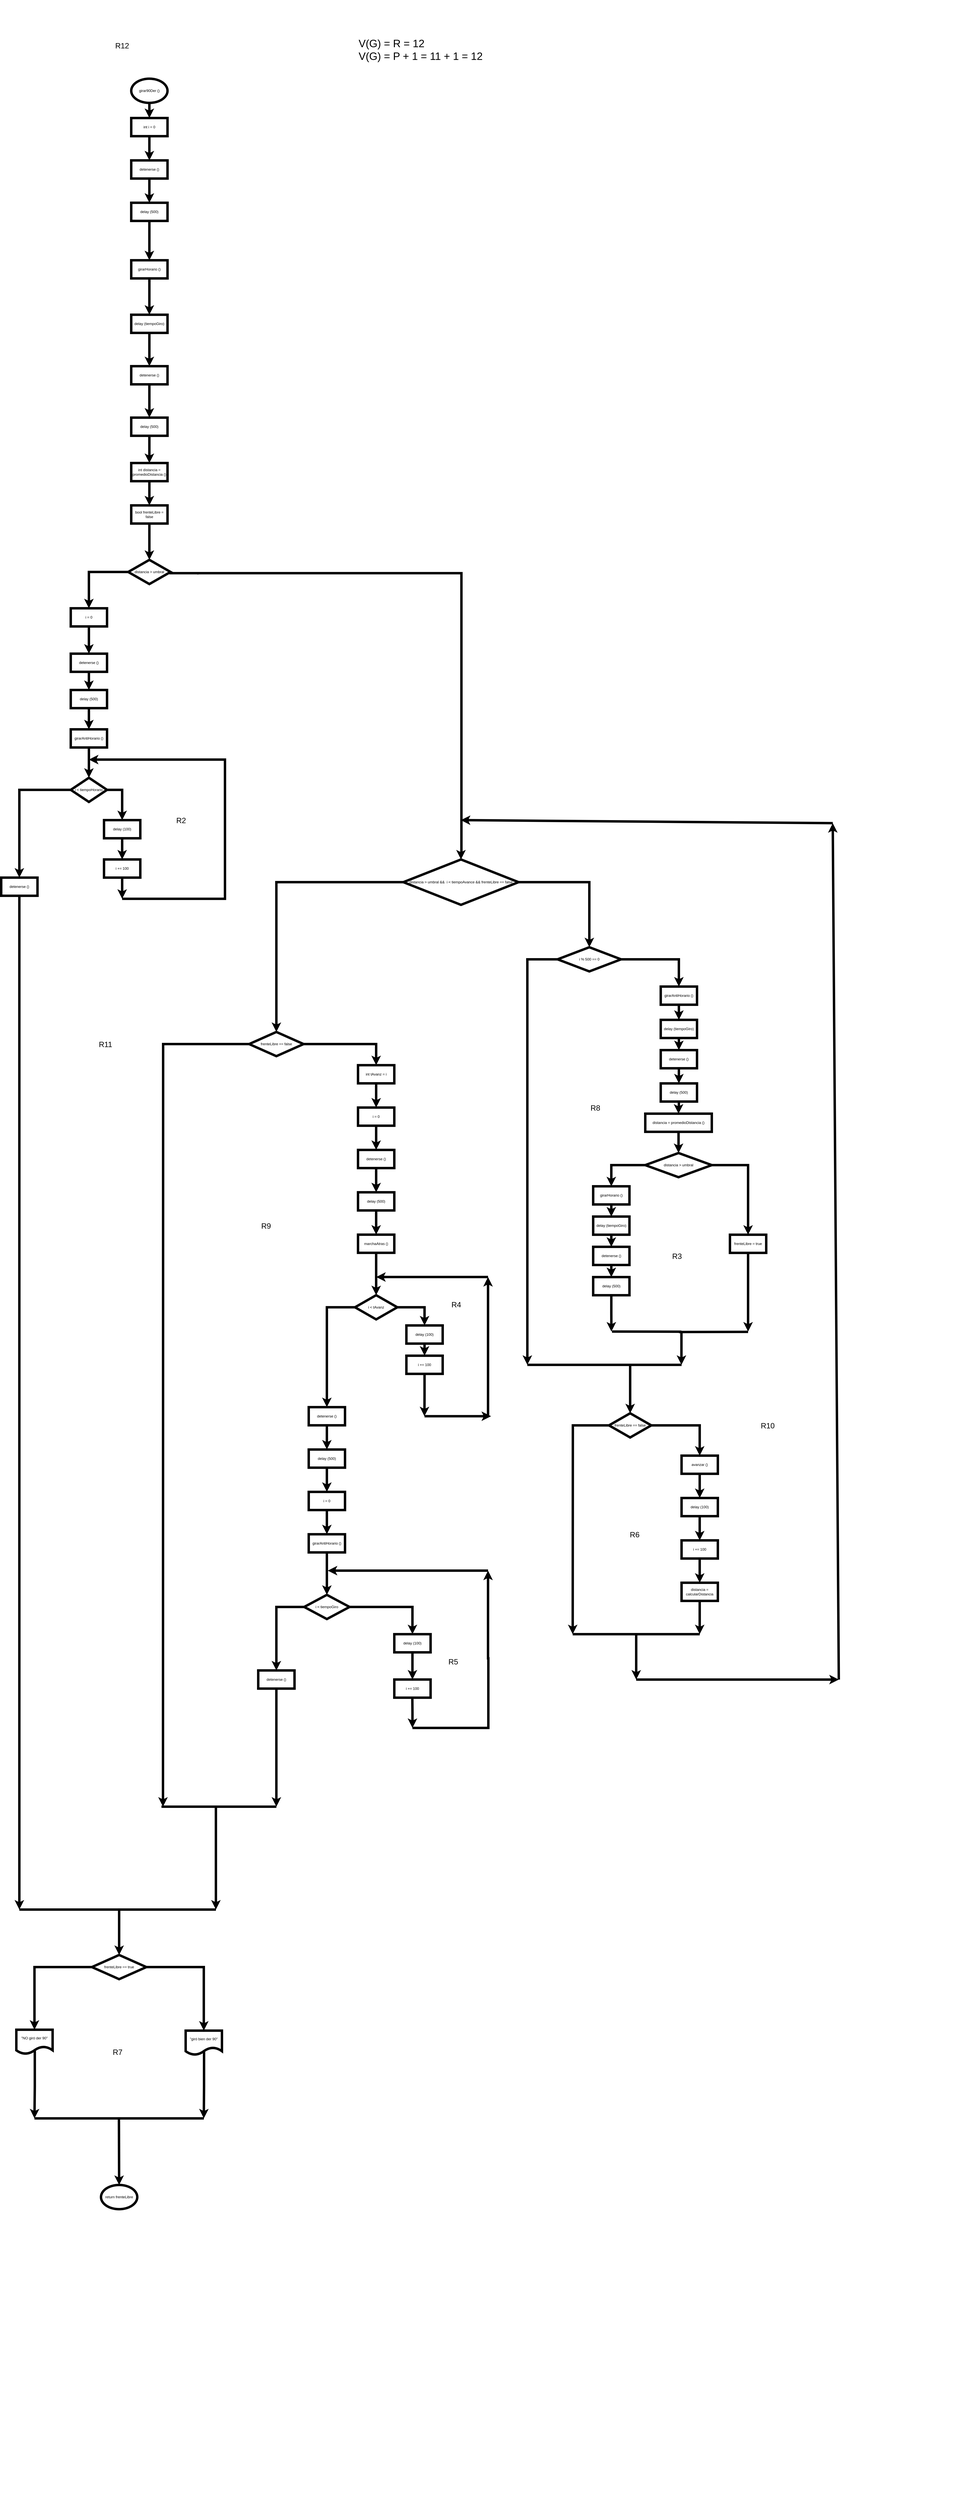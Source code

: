<mxfile version="27.0.9">
  <diagram name="Página-1" id="L0E1y77-stcyG_fq9cxy">
    <mxGraphModel dx="11589" dy="8047" grid="1" gridSize="10" guides="1" tooltips="1" connect="1" arrows="1" fold="1" page="1" pageScale="1" pageWidth="1169" pageHeight="827" background="#ffffff" math="0" shadow="0">
      <root>
        <mxCell id="0" />
        <mxCell id="1" parent="0" />
        <mxCell id="2" value="" style="group;labelBackgroundColor=none;" parent="1" vertex="1" connectable="0">
          <mxGeometry x="-20" y="-280" width="3090" height="8260" as="geometry" />
        </mxCell>
        <mxCell id="J1yrnmlt2RQlu4_YC6_g-11" value="" style="group;labelBackgroundColor=none;" parent="2" vertex="1" connectable="0">
          <mxGeometry x="10" y="5170" width="3080" height="3090" as="geometry" />
        </mxCell>
        <mxCell id="3" value="" style="group;labelBackgroundColor=none;" parent="J1yrnmlt2RQlu4_YC6_g-11" vertex="1" connectable="0">
          <mxGeometry x="-70" y="-4920" width="3060" height="7370" as="geometry" />
        </mxCell>
        <mxCell id="h1uzO0OKijAGNgiwqxmP-1" value="" style="group;rotation=0;labelBackgroundColor=none;" parent="3" vertex="1" connectable="0">
          <mxGeometry width="3060" height="7370" relative="1" as="geometry">
            <mxPoint as="offset" />
          </mxGeometry>
        </mxCell>
        <mxCell id="fje8dVc7yWhlqRFxfH8n-3" value="" style="edgeStyle=orthogonalEdgeStyle;rounded=0;orthogonalLoop=1;jettySize=auto;html=1;labelBackgroundColor=none;fontColor=default;strokeWidth=8;" parent="h1uzO0OKijAGNgiwqxmP-1" source="fje8dVc7yWhlqRFxfH8n-1" target="fje8dVc7yWhlqRFxfH8n-2" edge="1">
          <mxGeometry relative="1" as="geometry" />
        </mxCell>
        <mxCell id="fje8dVc7yWhlqRFxfH8n-1" value="girar90Der ()" style="ellipse;whiteSpace=wrap;html=1;labelBackgroundColor=none;strokeWidth=8;" parent="h1uzO0OKijAGNgiwqxmP-1" vertex="1">
          <mxGeometry x="430" y="10" width="120" height="80" as="geometry" />
        </mxCell>
        <mxCell id="fje8dVc7yWhlqRFxfH8n-5" value="" style="edgeStyle=orthogonalEdgeStyle;rounded=0;orthogonalLoop=1;jettySize=auto;html=1;labelBackgroundColor=none;fontColor=default;strokeWidth=8;" parent="h1uzO0OKijAGNgiwqxmP-1" source="fje8dVc7yWhlqRFxfH8n-2" target="fje8dVc7yWhlqRFxfH8n-4" edge="1">
          <mxGeometry relative="1" as="geometry" />
        </mxCell>
        <mxCell id="fje8dVc7yWhlqRFxfH8n-2" value="int i = 0" style="whiteSpace=wrap;html=1;labelBackgroundColor=none;strokeWidth=8;" parent="h1uzO0OKijAGNgiwqxmP-1" vertex="1">
          <mxGeometry x="430" y="140" width="120" height="60" as="geometry" />
        </mxCell>
        <mxCell id="fje8dVc7yWhlqRFxfH8n-7" value="" style="edgeStyle=orthogonalEdgeStyle;rounded=0;orthogonalLoop=1;jettySize=auto;html=1;labelBackgroundColor=none;fontColor=default;strokeWidth=8;" parent="h1uzO0OKijAGNgiwqxmP-1" source="fje8dVc7yWhlqRFxfH8n-4" target="fje8dVc7yWhlqRFxfH8n-6" edge="1">
          <mxGeometry relative="1" as="geometry" />
        </mxCell>
        <mxCell id="fje8dVc7yWhlqRFxfH8n-4" value="detenerse ()" style="whiteSpace=wrap;html=1;labelBackgroundColor=none;strokeWidth=8;" parent="h1uzO0OKijAGNgiwqxmP-1" vertex="1">
          <mxGeometry x="430" y="280" width="120" height="60" as="geometry" />
        </mxCell>
        <mxCell id="fje8dVc7yWhlqRFxfH8n-9" value="" style="edgeStyle=orthogonalEdgeStyle;rounded=0;orthogonalLoop=1;jettySize=auto;html=1;labelBackgroundColor=none;fontColor=default;strokeWidth=8;" parent="h1uzO0OKijAGNgiwqxmP-1" source="fje8dVc7yWhlqRFxfH8n-6" target="fje8dVc7yWhlqRFxfH8n-8" edge="1">
          <mxGeometry relative="1" as="geometry" />
        </mxCell>
        <mxCell id="fje8dVc7yWhlqRFxfH8n-6" value="delay (500)" style="whiteSpace=wrap;html=1;labelBackgroundColor=none;strokeWidth=8;" parent="h1uzO0OKijAGNgiwqxmP-1" vertex="1">
          <mxGeometry x="430" y="420" width="120" height="60" as="geometry" />
        </mxCell>
        <mxCell id="fje8dVc7yWhlqRFxfH8n-8" value="girarHorario ()" style="whiteSpace=wrap;html=1;labelBackgroundColor=none;strokeWidth=8;" parent="h1uzO0OKijAGNgiwqxmP-1" vertex="1">
          <mxGeometry x="430" y="610" width="120" height="60" as="geometry" />
        </mxCell>
        <mxCell id="fje8dVc7yWhlqRFxfH8n-17" value="F" style="edgeStyle=orthogonalEdgeStyle;rounded=0;orthogonalLoop=1;jettySize=auto;html=1;exitX=0.5;exitY=1;exitDx=0;exitDy=0;labelBackgroundColor=none;fontColor=default;strokeWidth=8;entryX=0.5;entryY=0;entryDx=0;entryDy=0;" parent="h1uzO0OKijAGNgiwqxmP-1" source="fje8dVc7yWhlqRFxfH8n-8" target="VEBqRq_WEpOM7uZb7xyB-27" edge="1">
          <mxGeometry relative="1" as="geometry">
            <mxPoint x="490" y="710" as="targetPoint" />
            <mxPoint x="635" y="780" as="sourcePoint" />
          </mxGeometry>
        </mxCell>
        <mxCell id="fje8dVc7yWhlqRFxfH8n-20" value="" style="edgeStyle=orthogonalEdgeStyle;rounded=0;orthogonalLoop=1;jettySize=auto;html=1;labelBackgroundColor=none;fontColor=default;strokeWidth=8;exitX=0.5;exitY=1;exitDx=0;exitDy=0;" parent="h1uzO0OKijAGNgiwqxmP-1" source="VEBqRq_WEpOM7uZb7xyB-27" target="fje8dVc7yWhlqRFxfH8n-19" edge="1">
          <mxGeometry relative="1" as="geometry">
            <mxPoint x="490" y="887" as="sourcePoint" />
          </mxGeometry>
        </mxCell>
        <mxCell id="fje8dVc7yWhlqRFxfH8n-22" value="" style="edgeStyle=orthogonalEdgeStyle;rounded=0;orthogonalLoop=1;jettySize=auto;html=1;labelBackgroundColor=none;fontColor=default;strokeWidth=8;" parent="h1uzO0OKijAGNgiwqxmP-1" source="fje8dVc7yWhlqRFxfH8n-19" target="fje8dVc7yWhlqRFxfH8n-21" edge="1">
          <mxGeometry relative="1" as="geometry" />
        </mxCell>
        <mxCell id="fje8dVc7yWhlqRFxfH8n-19" value="detenerse ()" style="whiteSpace=wrap;html=1;rounded=0;labelBackgroundColor=none;strokeWidth=8;" parent="h1uzO0OKijAGNgiwqxmP-1" vertex="1">
          <mxGeometry x="430" y="960" width="120" height="60" as="geometry" />
        </mxCell>
        <mxCell id="fje8dVc7yWhlqRFxfH8n-24" value="" style="edgeStyle=orthogonalEdgeStyle;rounded=0;orthogonalLoop=1;jettySize=auto;html=1;labelBackgroundColor=none;fontColor=default;strokeWidth=8;" parent="h1uzO0OKijAGNgiwqxmP-1" source="fje8dVc7yWhlqRFxfH8n-21" target="fje8dVc7yWhlqRFxfH8n-23" edge="1">
          <mxGeometry relative="1" as="geometry" />
        </mxCell>
        <mxCell id="fje8dVc7yWhlqRFxfH8n-21" value="delay (500)" style="whiteSpace=wrap;html=1;rounded=0;labelBackgroundColor=none;strokeWidth=8;" parent="h1uzO0OKijAGNgiwqxmP-1" vertex="1">
          <mxGeometry x="430" y="1130" width="120" height="60" as="geometry" />
        </mxCell>
        <mxCell id="fje8dVc7yWhlqRFxfH8n-26" value="" style="edgeStyle=orthogonalEdgeStyle;rounded=0;orthogonalLoop=1;jettySize=auto;html=1;labelBackgroundColor=none;fontColor=default;strokeWidth=8;" parent="h1uzO0OKijAGNgiwqxmP-1" source="fje8dVc7yWhlqRFxfH8n-23" target="fje8dVc7yWhlqRFxfH8n-25" edge="1">
          <mxGeometry relative="1" as="geometry" />
        </mxCell>
        <mxCell id="fje8dVc7yWhlqRFxfH8n-23" value="int distancia = promedioDistancia ()" style="whiteSpace=wrap;html=1;rounded=0;labelBackgroundColor=none;strokeWidth=8;" parent="h1uzO0OKijAGNgiwqxmP-1" vertex="1">
          <mxGeometry x="430" y="1280" width="120" height="60" as="geometry" />
        </mxCell>
        <mxCell id="fje8dVc7yWhlqRFxfH8n-28" value="" style="edgeStyle=orthogonalEdgeStyle;rounded=0;orthogonalLoop=1;jettySize=auto;html=1;labelBackgroundColor=none;fontColor=default;strokeWidth=8;" parent="h1uzO0OKijAGNgiwqxmP-1" source="fje8dVc7yWhlqRFxfH8n-25" target="fje8dVc7yWhlqRFxfH8n-27" edge="1">
          <mxGeometry relative="1" as="geometry" />
        </mxCell>
        <mxCell id="fje8dVc7yWhlqRFxfH8n-25" value="bool frenteLibre = false" style="whiteSpace=wrap;html=1;rounded=0;labelBackgroundColor=none;strokeWidth=8;" parent="h1uzO0OKijAGNgiwqxmP-1" vertex="1">
          <mxGeometry x="430" y="1420" width="120" height="60" as="geometry" />
        </mxCell>
        <mxCell id="fje8dVc7yWhlqRFxfH8n-29" value="V" style="edgeStyle=orthogonalEdgeStyle;rounded=0;orthogonalLoop=1;jettySize=auto;html=1;exitX=1;exitY=0.5;exitDx=0;exitDy=0;labelBackgroundColor=none;fontColor=default;strokeWidth=8;entryX=0.5;entryY=0;entryDx=0;entryDy=0;" parent="h1uzO0OKijAGNgiwqxmP-1" source="fje8dVc7yWhlqRFxfH8n-27" target="fje8dVc7yWhlqRFxfH8n-47" edge="1">
          <mxGeometry relative="1" as="geometry">
            <mxPoint x="1521" y="2480" as="targetPoint" />
            <Array as="points">
              <mxPoint x="560" y="1644" />
              <mxPoint x="1522" y="1644" />
              <mxPoint x="1522" y="2570" />
              <mxPoint x="1521" y="2570" />
            </Array>
          </mxGeometry>
        </mxCell>
        <mxCell id="J1yrnmlt2RQlu4_YC6_g-10" value="V" style="edgeLabel;html=1;align=center;verticalAlign=middle;resizable=0;points=[];labelBackgroundColor=none;" parent="fje8dVc7yWhlqRFxfH8n-29" vertex="1" connectable="0">
          <mxGeometry x="-0.902" y="-1" relative="1" as="geometry">
            <mxPoint as="offset" />
          </mxGeometry>
        </mxCell>
        <mxCell id="fje8dVc7yWhlqRFxfH8n-30" value="F" style="edgeStyle=orthogonalEdgeStyle;rounded=0;orthogonalLoop=1;jettySize=auto;html=1;exitX=0;exitY=0.5;exitDx=0;exitDy=0;entryX=0.5;entryY=0;entryDx=0;entryDy=0;labelBackgroundColor=none;fontColor=default;strokeWidth=8;" parent="h1uzO0OKijAGNgiwqxmP-1" source="fje8dVc7yWhlqRFxfH8n-27" target="fje8dVc7yWhlqRFxfH8n-31" edge="1">
          <mxGeometry relative="1" as="geometry">
            <mxPoint x="290" y="1900" as="targetPoint" />
          </mxGeometry>
        </mxCell>
        <mxCell id="fje8dVc7yWhlqRFxfH8n-27" value="distancia &amp;gt; umbral" style="rhombus;whiteSpace=wrap;html=1;rounded=0;labelBackgroundColor=none;strokeWidth=8;" parent="h1uzO0OKijAGNgiwqxmP-1" vertex="1">
          <mxGeometry x="420" y="1600" width="140" height="80" as="geometry" />
        </mxCell>
        <mxCell id="fje8dVc7yWhlqRFxfH8n-33" value="" style="edgeStyle=orthogonalEdgeStyle;rounded=0;orthogonalLoop=1;jettySize=auto;html=1;labelBackgroundColor=none;fontColor=default;strokeWidth=8;" parent="h1uzO0OKijAGNgiwqxmP-1" source="fje8dVc7yWhlqRFxfH8n-31" target="fje8dVc7yWhlqRFxfH8n-32" edge="1">
          <mxGeometry relative="1" as="geometry" />
        </mxCell>
        <mxCell id="fje8dVc7yWhlqRFxfH8n-31" value="i = 0" style="rounded=0;whiteSpace=wrap;html=1;labelBackgroundColor=none;strokeWidth=8;" parent="h1uzO0OKijAGNgiwqxmP-1" vertex="1">
          <mxGeometry x="230" y="1760" width="120" height="60" as="geometry" />
        </mxCell>
        <mxCell id="fje8dVc7yWhlqRFxfH8n-35" value="" style="edgeStyle=orthogonalEdgeStyle;rounded=0;orthogonalLoop=1;jettySize=auto;html=1;labelBackgroundColor=none;fontColor=default;strokeWidth=8;" parent="h1uzO0OKijAGNgiwqxmP-1" source="fje8dVc7yWhlqRFxfH8n-32" target="fje8dVc7yWhlqRFxfH8n-34" edge="1">
          <mxGeometry relative="1" as="geometry" />
        </mxCell>
        <mxCell id="fje8dVc7yWhlqRFxfH8n-32" value="detenerse ()" style="whiteSpace=wrap;html=1;rounded=0;labelBackgroundColor=none;strokeWidth=8;" parent="h1uzO0OKijAGNgiwqxmP-1" vertex="1">
          <mxGeometry x="230" y="1910" width="120" height="60" as="geometry" />
        </mxCell>
        <mxCell id="fje8dVc7yWhlqRFxfH8n-37" value="" style="edgeStyle=orthogonalEdgeStyle;rounded=0;orthogonalLoop=1;jettySize=auto;html=1;labelBackgroundColor=none;fontColor=default;strokeWidth=8;" parent="h1uzO0OKijAGNgiwqxmP-1" source="fje8dVc7yWhlqRFxfH8n-34" target="fje8dVc7yWhlqRFxfH8n-36" edge="1">
          <mxGeometry relative="1" as="geometry" />
        </mxCell>
        <mxCell id="fje8dVc7yWhlqRFxfH8n-34" value="delay (500)" style="whiteSpace=wrap;html=1;rounded=0;labelBackgroundColor=none;strokeWidth=8;" parent="h1uzO0OKijAGNgiwqxmP-1" vertex="1">
          <mxGeometry x="230" y="2030" width="120" height="60" as="geometry" />
        </mxCell>
        <mxCell id="fje8dVc7yWhlqRFxfH8n-39" value="" style="edgeStyle=orthogonalEdgeStyle;rounded=0;orthogonalLoop=1;jettySize=auto;html=1;labelBackgroundColor=none;fontColor=default;strokeWidth=8;" parent="h1uzO0OKijAGNgiwqxmP-1" source="fje8dVc7yWhlqRFxfH8n-36" target="fje8dVc7yWhlqRFxfH8n-38" edge="1">
          <mxGeometry relative="1" as="geometry" />
        </mxCell>
        <mxCell id="fje8dVc7yWhlqRFxfH8n-36" value="girarAntiHorario ()" style="whiteSpace=wrap;html=1;rounded=0;labelBackgroundColor=none;strokeWidth=8;" parent="h1uzO0OKijAGNgiwqxmP-1" vertex="1">
          <mxGeometry x="230" y="2160" width="120" height="60" as="geometry" />
        </mxCell>
        <mxCell id="fje8dVc7yWhlqRFxfH8n-40" value="V" style="edgeStyle=orthogonalEdgeStyle;rounded=0;orthogonalLoop=1;jettySize=auto;html=1;exitX=1;exitY=0.5;exitDx=0;exitDy=0;labelBackgroundColor=none;fontColor=default;strokeWidth=8;" parent="h1uzO0OKijAGNgiwqxmP-1" source="fje8dVc7yWhlqRFxfH8n-38" target="fje8dVc7yWhlqRFxfH8n-41" edge="1">
          <mxGeometry relative="1" as="geometry">
            <mxPoint x="400" y="2440" as="targetPoint" />
          </mxGeometry>
        </mxCell>
        <mxCell id="fje8dVc7yWhlqRFxfH8n-45" value="F" style="edgeStyle=orthogonalEdgeStyle;rounded=0;orthogonalLoop=1;jettySize=auto;html=1;exitX=0;exitY=0.5;exitDx=0;exitDy=0;labelBackgroundColor=none;fontColor=default;strokeWidth=8;" parent="h1uzO0OKijAGNgiwqxmP-1" source="fje8dVc7yWhlqRFxfH8n-38" target="fje8dVc7yWhlqRFxfH8n-46" edge="1">
          <mxGeometry relative="1" as="geometry">
            <mxPoint x="60" y="2770" as="targetPoint" />
          </mxGeometry>
        </mxCell>
        <mxCell id="fje8dVc7yWhlqRFxfH8n-38" value="i &amp;lt; tiempoHorario" style="rhombus;whiteSpace=wrap;html=1;rounded=0;labelBackgroundColor=none;strokeWidth=8;" parent="h1uzO0OKijAGNgiwqxmP-1" vertex="1">
          <mxGeometry x="230" y="2320" width="120" height="80" as="geometry" />
        </mxCell>
        <mxCell id="fje8dVc7yWhlqRFxfH8n-43" value="" style="edgeStyle=orthogonalEdgeStyle;rounded=0;orthogonalLoop=1;jettySize=auto;html=1;labelBackgroundColor=none;fontColor=default;strokeWidth=8;" parent="h1uzO0OKijAGNgiwqxmP-1" source="fje8dVc7yWhlqRFxfH8n-41" target="fje8dVc7yWhlqRFxfH8n-42" edge="1">
          <mxGeometry relative="1" as="geometry" />
        </mxCell>
        <mxCell id="fje8dVc7yWhlqRFxfH8n-41" value="delay (100)" style="rounded=0;whiteSpace=wrap;html=1;labelBackgroundColor=none;strokeWidth=8;" parent="h1uzO0OKijAGNgiwqxmP-1" vertex="1">
          <mxGeometry x="340" y="2460" width="120" height="60" as="geometry" />
        </mxCell>
        <mxCell id="fje8dVc7yWhlqRFxfH8n-44" style="edgeStyle=orthogonalEdgeStyle;rounded=0;orthogonalLoop=1;jettySize=auto;html=1;labelBackgroundColor=none;fontColor=default;strokeWidth=8;" parent="h1uzO0OKijAGNgiwqxmP-1" edge="1">
          <mxGeometry relative="1" as="geometry">
            <mxPoint x="290" y="2260" as="targetPoint" />
            <Array as="points">
              <mxPoint x="400" y="2720" />
              <mxPoint x="740" y="2720" />
              <mxPoint x="740" y="2260" />
            </Array>
            <mxPoint x="400" y="2720" as="sourcePoint" />
          </mxGeometry>
        </mxCell>
        <mxCell id="fje8dVc7yWhlqRFxfH8n-42" value="i += 100" style="whiteSpace=wrap;html=1;rounded=0;labelBackgroundColor=none;strokeWidth=8;" parent="h1uzO0OKijAGNgiwqxmP-1" vertex="1">
          <mxGeometry x="340" y="2590" width="120" height="60" as="geometry" />
        </mxCell>
        <mxCell id="fje8dVc7yWhlqRFxfH8n-46" value="detenerse ()" style="rounded=0;whiteSpace=wrap;html=1;labelBackgroundColor=none;strokeWidth=8;" parent="h1uzO0OKijAGNgiwqxmP-1" vertex="1">
          <mxGeometry y="2650" width="120" height="60" as="geometry" />
        </mxCell>
        <mxCell id="fje8dVc7yWhlqRFxfH8n-49" value="V" style="edgeStyle=orthogonalEdgeStyle;rounded=0;orthogonalLoop=1;jettySize=auto;html=1;exitX=1;exitY=0.5;exitDx=0;exitDy=0;labelBackgroundColor=none;fontColor=default;strokeWidth=8;" parent="h1uzO0OKijAGNgiwqxmP-1" source="fje8dVc7yWhlqRFxfH8n-47" target="fje8dVc7yWhlqRFxfH8n-52" edge="1">
          <mxGeometry relative="1" as="geometry">
            <mxPoint x="1951.143" y="2920.0" as="targetPoint" />
          </mxGeometry>
        </mxCell>
        <mxCell id="fje8dVc7yWhlqRFxfH8n-47" value="distancia &amp;gt; umbral &amp;amp;&amp;amp;&amp;nbsp; i &amp;lt; tiempoAvance &amp;amp;&amp;amp; frenteLibre == false" style="rhombus;whiteSpace=wrap;html=1;labelBackgroundColor=none;strokeWidth=8;" parent="h1uzO0OKijAGNgiwqxmP-1" vertex="1">
          <mxGeometry x="1330" y="2590" width="381" height="150" as="geometry" />
        </mxCell>
        <mxCell id="fje8dVc7yWhlqRFxfH8n-53" value="V" style="edgeStyle=orthogonalEdgeStyle;rounded=0;orthogonalLoop=1;jettySize=auto;html=1;exitX=1;exitY=0.5;exitDx=0;exitDy=0;labelBackgroundColor=none;fontColor=default;strokeWidth=8;" parent="h1uzO0OKijAGNgiwqxmP-1" source="fje8dVc7yWhlqRFxfH8n-52" target="fje8dVc7yWhlqRFxfH8n-54" edge="1">
          <mxGeometry relative="1" as="geometry">
            <mxPoint x="2241.143" y="3040" as="targetPoint" />
          </mxGeometry>
        </mxCell>
        <mxCell id="cnnnDvMrag3Y1wmfAH1p-1" value="F" style="edgeStyle=orthogonalEdgeStyle;rounded=0;orthogonalLoop=1;jettySize=auto;html=1;strokeWidth=8;labelBackgroundColor=none;fontColor=default;" parent="h1uzO0OKijAGNgiwqxmP-1" source="fje8dVc7yWhlqRFxfH8n-52" edge="1">
          <mxGeometry relative="1" as="geometry">
            <mxPoint x="1740" y="4260" as="targetPoint" />
            <Array as="points">
              <mxPoint x="1740" y="2920" />
            </Array>
          </mxGeometry>
        </mxCell>
        <mxCell id="fje8dVc7yWhlqRFxfH8n-52" value="i % 500 == 0" style="rhombus;whiteSpace=wrap;html=1;labelBackgroundColor=none;strokeWidth=8;" parent="h1uzO0OKijAGNgiwqxmP-1" vertex="1">
          <mxGeometry x="1840" y="2880" width="210" height="80" as="geometry" />
        </mxCell>
        <mxCell id="fje8dVc7yWhlqRFxfH8n-56" value="" style="edgeStyle=orthogonalEdgeStyle;rounded=0;orthogonalLoop=1;jettySize=auto;html=1;labelBackgroundColor=none;fontColor=default;strokeWidth=8;" parent="h1uzO0OKijAGNgiwqxmP-1" source="fje8dVc7yWhlqRFxfH8n-54" target="fje8dVc7yWhlqRFxfH8n-55" edge="1">
          <mxGeometry relative="1" as="geometry" />
        </mxCell>
        <mxCell id="fje8dVc7yWhlqRFxfH8n-54" value="girarAntiHorario ()" style="rounded=0;whiteSpace=wrap;html=1;labelBackgroundColor=none;strokeWidth=8;" parent="h1uzO0OKijAGNgiwqxmP-1" vertex="1">
          <mxGeometry x="2181.143" y="3010" width="120" height="60" as="geometry" />
        </mxCell>
        <mxCell id="fje8dVc7yWhlqRFxfH8n-58" value="" style="edgeStyle=orthogonalEdgeStyle;rounded=0;orthogonalLoop=1;jettySize=auto;html=1;labelBackgroundColor=none;fontColor=default;strokeWidth=8;" parent="h1uzO0OKijAGNgiwqxmP-1" source="fje8dVc7yWhlqRFxfH8n-55" target="fje8dVc7yWhlqRFxfH8n-57" edge="1">
          <mxGeometry relative="1" as="geometry" />
        </mxCell>
        <mxCell id="fje8dVc7yWhlqRFxfH8n-55" value="delay (tiempoGiro)" style="rounded=0;whiteSpace=wrap;html=1;labelBackgroundColor=none;strokeWidth=8;" parent="h1uzO0OKijAGNgiwqxmP-1" vertex="1">
          <mxGeometry x="2181.143" y="3120" width="120" height="60" as="geometry" />
        </mxCell>
        <mxCell id="fje8dVc7yWhlqRFxfH8n-60" value="" style="edgeStyle=orthogonalEdgeStyle;rounded=0;orthogonalLoop=1;jettySize=auto;html=1;labelBackgroundColor=none;fontColor=default;strokeWidth=8;" parent="h1uzO0OKijAGNgiwqxmP-1" source="fje8dVc7yWhlqRFxfH8n-57" target="fje8dVc7yWhlqRFxfH8n-59" edge="1">
          <mxGeometry relative="1" as="geometry" />
        </mxCell>
        <mxCell id="fje8dVc7yWhlqRFxfH8n-57" value="detenerse ()" style="rounded=0;whiteSpace=wrap;html=1;labelBackgroundColor=none;strokeWidth=8;" parent="h1uzO0OKijAGNgiwqxmP-1" vertex="1">
          <mxGeometry x="2181.143" y="3220" width="120" height="60" as="geometry" />
        </mxCell>
        <mxCell id="fje8dVc7yWhlqRFxfH8n-62" value="" style="edgeStyle=orthogonalEdgeStyle;rounded=0;orthogonalLoop=1;jettySize=auto;html=1;labelBackgroundColor=none;fontColor=default;strokeWidth=8;" parent="h1uzO0OKijAGNgiwqxmP-1" source="fje8dVc7yWhlqRFxfH8n-59" target="fje8dVc7yWhlqRFxfH8n-61" edge="1">
          <mxGeometry relative="1" as="geometry" />
        </mxCell>
        <mxCell id="fje8dVc7yWhlqRFxfH8n-59" value="delay (500)" style="rounded=0;whiteSpace=wrap;html=1;labelBackgroundColor=none;strokeWidth=8;" parent="h1uzO0OKijAGNgiwqxmP-1" vertex="1">
          <mxGeometry x="2181.143" y="3330" width="120" height="60" as="geometry" />
        </mxCell>
        <mxCell id="fje8dVc7yWhlqRFxfH8n-64" value="" style="edgeStyle=orthogonalEdgeStyle;rounded=0;orthogonalLoop=1;jettySize=auto;html=1;labelBackgroundColor=none;fontColor=default;strokeWidth=8;" parent="h1uzO0OKijAGNgiwqxmP-1" source="fje8dVc7yWhlqRFxfH8n-61" target="fje8dVc7yWhlqRFxfH8n-63" edge="1">
          <mxGeometry relative="1" as="geometry" />
        </mxCell>
        <mxCell id="fje8dVc7yWhlqRFxfH8n-61" value="distancia = promedioDistancia ()" style="rounded=0;whiteSpace=wrap;html=1;labelBackgroundColor=none;strokeWidth=8;" parent="h1uzO0OKijAGNgiwqxmP-1" vertex="1">
          <mxGeometry x="2130" y="3430" width="220" height="60" as="geometry" />
        </mxCell>
        <mxCell id="fje8dVc7yWhlqRFxfH8n-67" value="F" style="edgeStyle=orthogonalEdgeStyle;rounded=0;orthogonalLoop=1;jettySize=auto;html=1;exitX=0;exitY=0.5;exitDx=0;exitDy=0;labelBackgroundColor=none;fontColor=default;strokeWidth=8;" parent="h1uzO0OKijAGNgiwqxmP-1" source="fje8dVc7yWhlqRFxfH8n-63" target="fje8dVc7yWhlqRFxfH8n-68" edge="1">
          <mxGeometry relative="1" as="geometry">
            <mxPoint x="2017.714" y="3700" as="targetPoint" />
          </mxGeometry>
        </mxCell>
        <mxCell id="fje8dVc7yWhlqRFxfH8n-63" value="distancia &amp;gt; umbral" style="rhombus;whiteSpace=wrap;html=1;rounded=0;labelBackgroundColor=none;strokeWidth=8;" parent="h1uzO0OKijAGNgiwqxmP-1" vertex="1">
          <mxGeometry x="2130" y="3560" width="220" height="80" as="geometry" />
        </mxCell>
        <mxCell id="fje8dVc7yWhlqRFxfH8n-75" style="edgeStyle=orthogonalEdgeStyle;rounded=0;orthogonalLoop=1;jettySize=auto;html=1;labelBackgroundColor=none;fontColor=default;strokeWidth=8;" parent="h1uzO0OKijAGNgiwqxmP-1" source="fje8dVc7yWhlqRFxfH8n-66" edge="1">
          <mxGeometry relative="1" as="geometry">
            <mxPoint x="2470" y="4150" as="targetPoint" />
          </mxGeometry>
        </mxCell>
        <mxCell id="fje8dVc7yWhlqRFxfH8n-70" value="" style="edgeStyle=orthogonalEdgeStyle;rounded=0;orthogonalLoop=1;jettySize=auto;html=1;labelBackgroundColor=none;fontColor=default;strokeWidth=8;" parent="h1uzO0OKijAGNgiwqxmP-1" source="fje8dVc7yWhlqRFxfH8n-68" target="fje8dVc7yWhlqRFxfH8n-69" edge="1">
          <mxGeometry relative="1" as="geometry" />
        </mxCell>
        <mxCell id="fje8dVc7yWhlqRFxfH8n-68" value="girarHorario ()" style="rounded=0;whiteSpace=wrap;html=1;labelBackgroundColor=none;strokeWidth=8;" parent="h1uzO0OKijAGNgiwqxmP-1" vertex="1">
          <mxGeometry x="1957.714" y="3670" width="120" height="60" as="geometry" />
        </mxCell>
        <mxCell id="fje8dVc7yWhlqRFxfH8n-72" value="" style="edgeStyle=orthogonalEdgeStyle;rounded=0;orthogonalLoop=1;jettySize=auto;html=1;labelBackgroundColor=none;fontColor=default;strokeWidth=8;" parent="h1uzO0OKijAGNgiwqxmP-1" source="fje8dVc7yWhlqRFxfH8n-69" target="fje8dVc7yWhlqRFxfH8n-71" edge="1">
          <mxGeometry relative="1" as="geometry" />
        </mxCell>
        <mxCell id="fje8dVc7yWhlqRFxfH8n-69" value="delay (tiempoGiro)" style="rounded=0;whiteSpace=wrap;html=1;labelBackgroundColor=none;strokeWidth=8;" parent="h1uzO0OKijAGNgiwqxmP-1" vertex="1">
          <mxGeometry x="1957.714" y="3770" width="120" height="60" as="geometry" />
        </mxCell>
        <mxCell id="fje8dVc7yWhlqRFxfH8n-74" value="" style="edgeStyle=orthogonalEdgeStyle;rounded=0;orthogonalLoop=1;jettySize=auto;html=1;labelBackgroundColor=none;fontColor=default;strokeWidth=8;" parent="h1uzO0OKijAGNgiwqxmP-1" source="fje8dVc7yWhlqRFxfH8n-71" target="fje8dVc7yWhlqRFxfH8n-73" edge="1">
          <mxGeometry relative="1" as="geometry" />
        </mxCell>
        <mxCell id="fje8dVc7yWhlqRFxfH8n-71" value="detenerse ()" style="rounded=0;whiteSpace=wrap;html=1;labelBackgroundColor=none;strokeWidth=8;" parent="h1uzO0OKijAGNgiwqxmP-1" vertex="1">
          <mxGeometry x="1957.714" y="3870" width="120" height="60" as="geometry" />
        </mxCell>
        <mxCell id="fje8dVc7yWhlqRFxfH8n-73" value="delay (500)" style="rounded=0;whiteSpace=wrap;html=1;labelBackgroundColor=none;strokeWidth=8;" parent="h1uzO0OKijAGNgiwqxmP-1" vertex="1">
          <mxGeometry x="1957.714" y="3970" width="120" height="60" as="geometry" />
        </mxCell>
        <mxCell id="fje8dVc7yWhlqRFxfH8n-78" value="" style="endArrow=classic;html=1;rounded=0;labelBackgroundColor=none;fontColor=default;strokeWidth=8;entryX=0.5;entryY=0;entryDx=0;entryDy=0;" parent="h1uzO0OKijAGNgiwqxmP-1" target="fje8dVc7yWhlqRFxfH8n-79" edge="1">
          <mxGeometry width="50" height="50" relative="1" as="geometry">
            <mxPoint x="2080" y="4260" as="sourcePoint" />
            <mxPoint x="2250" y="4360" as="targetPoint" />
          </mxGeometry>
        </mxCell>
        <mxCell id="fje8dVc7yWhlqRFxfH8n-167" style="edgeStyle=orthogonalEdgeStyle;rounded=0;orthogonalLoop=1;jettySize=auto;html=1;strokeWidth=8;labelBackgroundColor=none;fontColor=default;" parent="h1uzO0OKijAGNgiwqxmP-1" source="fje8dVc7yWhlqRFxfH8n-95" edge="1">
          <mxGeometry relative="1" as="geometry">
            <mxPoint x="535" y="5720" as="targetPoint" />
          </mxGeometry>
        </mxCell>
        <mxCell id="fje8dVc7yWhlqRFxfH8n-146" value="" style="endArrow=classic;html=1;rounded=0;strokeWidth=8;labelBackgroundColor=none;fontColor=default;" parent="h1uzO0OKijAGNgiwqxmP-1" edge="1">
          <mxGeometry width="50" height="50" relative="1" as="geometry">
            <mxPoint x="2770" y="5300" as="sourcePoint" />
            <mxPoint x="2750" y="2470" as="targetPoint" />
          </mxGeometry>
        </mxCell>
        <mxCell id="fje8dVc7yWhlqRFxfH8n-148" value="" style="endArrow=classic;html=1;rounded=0;strokeWidth=8;labelBackgroundColor=none;fontColor=default;" parent="h1uzO0OKijAGNgiwqxmP-1" edge="1">
          <mxGeometry width="50" height="50" relative="1" as="geometry">
            <mxPoint x="2750" y="2470" as="sourcePoint" />
            <mxPoint x="1520" y="2460" as="targetPoint" />
          </mxGeometry>
        </mxCell>
        <mxCell id="aU2Aot1NZlAI7MtVUUgQ-3" value="&lt;font style=&quot;font-size: 25px;&quot;&gt;R2&lt;/font&gt;" style="text;html=1;align=center;verticalAlign=middle;whiteSpace=wrap;rounded=0;labelBackgroundColor=none;" parent="h1uzO0OKijAGNgiwqxmP-1" vertex="1">
          <mxGeometry x="460" y="2400" width="270" height="120" as="geometry" />
        </mxCell>
        <mxCell id="fje8dVc7yWhlqRFxfH8n-159" value="i &amp;lt; tiempoGiro" style="rhombus;whiteSpace=wrap;html=1;rounded=0;strokeWidth=8;labelBackgroundColor=none;" parent="h1uzO0OKijAGNgiwqxmP-1" vertex="1">
          <mxGeometry x="1002" y="5020" width="150" height="80" as="geometry" />
        </mxCell>
        <mxCell id="1Pg0Cw5jzsH-SDqs6CCh-178" value="" style="edgeStyle=orthogonalEdgeStyle;rounded=0;orthogonalLoop=1;jettySize=auto;html=1;strokeWidth=8;labelBackgroundColor=none;fontColor=default;" parent="h1uzO0OKijAGNgiwqxmP-1" edge="1">
          <mxGeometry relative="1" as="geometry">
            <mxPoint x="1610" y="4940" as="sourcePoint" />
            <mxPoint x="1080" y="4940" as="targetPoint" />
            <Array as="points">
              <mxPoint x="1480" y="4940" />
              <mxPoint x="1480" y="4940" />
            </Array>
          </mxGeometry>
        </mxCell>
        <mxCell id="VEBqRq_WEpOM7uZb7xyB-31" value="" style="edgeStyle=orthogonalEdgeStyle;rounded=0;orthogonalLoop=1;jettySize=auto;html=1;" edge="1" parent="h1uzO0OKijAGNgiwqxmP-1" source="VEBqRq_WEpOM7uZb7xyB-27" target="fje8dVc7yWhlqRFxfH8n-8">
          <mxGeometry relative="1" as="geometry" />
        </mxCell>
        <mxCell id="VEBqRq_WEpOM7uZb7xyB-27" value="delay (tiempoGiro)" style="whiteSpace=wrap;html=1;labelBackgroundColor=none;strokeWidth=8;" vertex="1" parent="h1uzO0OKijAGNgiwqxmP-1">
          <mxGeometry x="430" y="790" width="120" height="60" as="geometry" />
        </mxCell>
        <mxCell id="J1yrnmlt2RQlu4_YC6_g-4" value="" style="endArrow=none;html=1;rounded=0;strokeWidth=8;labelBackgroundColor=none;fontColor=default;" parent="3" edge="1">
          <mxGeometry width="50" height="50" relative="1" as="geometry">
            <mxPoint x="530" y="5720" as="sourcePoint" />
            <mxPoint x="910" y="5720" as="targetPoint" />
          </mxGeometry>
        </mxCell>
        <mxCell id="J1yrnmlt2RQlu4_YC6_g-6" value="" style="endArrow=classic;html=1;rounded=0;strokeWidth=8;exitX=0.5;exitY=1;exitDx=0;exitDy=0;labelBackgroundColor=none;fontColor=default;" parent="3" source="fje8dVc7yWhlqRFxfH8n-166" edge="1">
          <mxGeometry width="50" height="50" relative="1" as="geometry">
            <mxPoint x="410" y="6020" as="sourcePoint" />
            <mxPoint x="910" y="5720" as="targetPoint" />
          </mxGeometry>
        </mxCell>
        <mxCell id="fje8dVc7yWhlqRFxfH8n-137" value="V" style="edgeStyle=orthogonalEdgeStyle;rounded=0;orthogonalLoop=1;jettySize=auto;html=1;labelBackgroundColor=none;fontColor=default;strokeWidth=8;" parent="3" source="fje8dVc7yWhlqRFxfH8n-136" target="fje8dVc7yWhlqRFxfH8n-138" edge="1">
          <mxGeometry relative="1" as="geometry">
            <mxPoint x="670" y="6500" as="targetPoint" />
          </mxGeometry>
        </mxCell>
        <mxCell id="fje8dVc7yWhlqRFxfH8n-139" value="F" style="edgeStyle=orthogonalEdgeStyle;rounded=0;orthogonalLoop=1;jettySize=auto;html=1;labelBackgroundColor=none;fontColor=default;strokeWidth=8;" parent="3" source="fje8dVc7yWhlqRFxfH8n-136" target="fje8dVc7yWhlqRFxfH8n-140" edge="1">
          <mxGeometry relative="1" as="geometry">
            <mxPoint x="80" y="6640" as="targetPoint" />
          </mxGeometry>
        </mxCell>
        <mxCell id="fje8dVc7yWhlqRFxfH8n-136" value="frenteLibre == true" style="rhombus;whiteSpace=wrap;html=1;labelBackgroundColor=none;strokeWidth=8;" parent="3" vertex="1">
          <mxGeometry x="300" y="6210" width="180" height="80" as="geometry" />
        </mxCell>
        <mxCell id="fje8dVc7yWhlqRFxfH8n-142" style="edgeStyle=orthogonalEdgeStyle;rounded=0;orthogonalLoop=1;jettySize=auto;html=1;labelBackgroundColor=none;fontColor=default;strokeWidth=8;exitX=0.507;exitY=0.826;exitDx=0;exitDy=0;exitPerimeter=0;" parent="3" source="fje8dVc7yWhlqRFxfH8n-138" edge="1">
          <mxGeometry relative="1" as="geometry">
            <mxPoint x="670" y="6750" as="targetPoint" />
          </mxGeometry>
        </mxCell>
        <mxCell id="fje8dVc7yWhlqRFxfH8n-138" value="&quot;giró bien der 90&quot;" style="shape=document;whiteSpace=wrap;html=1;boundedLbl=1;labelBackgroundColor=none;strokeWidth=8;" parent="3" vertex="1">
          <mxGeometry x="610" y="6460" width="120" height="80" as="geometry" />
        </mxCell>
        <mxCell id="fje8dVc7yWhlqRFxfH8n-141" style="edgeStyle=orthogonalEdgeStyle;rounded=0;orthogonalLoop=1;jettySize=auto;html=1;labelBackgroundColor=none;fontColor=default;strokeWidth=8;exitX=0.509;exitY=0.869;exitDx=0;exitDy=0;exitPerimeter=0;" parent="3" source="fje8dVc7yWhlqRFxfH8n-140" edge="1">
          <mxGeometry relative="1" as="geometry">
            <mxPoint x="110" y="6750" as="targetPoint" />
          </mxGeometry>
        </mxCell>
        <mxCell id="fje8dVc7yWhlqRFxfH8n-140" value="&quot;NO giró der 90&quot;" style="shape=document;whiteSpace=wrap;html=1;boundedLbl=1;labelBackgroundColor=none;strokeWidth=8;" parent="3" vertex="1">
          <mxGeometry x="50" y="6457" width="120" height="80" as="geometry" />
        </mxCell>
        <mxCell id="fje8dVc7yWhlqRFxfH8n-143" value="" style="endArrow=none;html=1;rounded=0;labelBackgroundColor=none;fontColor=default;strokeWidth=8;" parent="3" edge="1">
          <mxGeometry width="50" height="50" relative="1" as="geometry">
            <mxPoint x="110" y="6750" as="sourcePoint" />
            <mxPoint x="670" y="6750" as="targetPoint" />
          </mxGeometry>
        </mxCell>
        <mxCell id="fje8dVc7yWhlqRFxfH8n-144" value="" style="endArrow=classic;html=1;rounded=0;entryX=0.5;entryY=0;entryDx=0;entryDy=0;labelBackgroundColor=none;fontColor=default;strokeWidth=8;" parent="3" target="fje8dVc7yWhlqRFxfH8n-145" edge="1">
          <mxGeometry width="50" height="50" relative="1" as="geometry">
            <mxPoint x="389.29" y="6750" as="sourcePoint" />
            <mxPoint x="390" y="6970" as="targetPoint" />
          </mxGeometry>
        </mxCell>
        <mxCell id="fje8dVc7yWhlqRFxfH8n-145" value="return frenteLibre" style="ellipse;whiteSpace=wrap;html=1;labelBackgroundColor=none;strokeWidth=8;" parent="3" vertex="1">
          <mxGeometry x="330" y="6970" width="120" height="80" as="geometry" />
        </mxCell>
        <mxCell id="fje8dVc7yWhlqRFxfH8n-190" value="" style="endArrow=classic;html=1;rounded=0;strokeWidth=8;entryX=0.5;entryY=0;entryDx=0;entryDy=0;labelBackgroundColor=none;fontColor=default;" parent="3" target="fje8dVc7yWhlqRFxfH8n-136" edge="1">
          <mxGeometry width="50" height="50" relative="1" as="geometry">
            <mxPoint x="390" y="6060" as="sourcePoint" />
            <mxPoint x="390" y="6210" as="targetPoint" />
          </mxGeometry>
        </mxCell>
        <mxCell id="J1yrnmlt2RQlu4_YC6_g-7" value="" style="endArrow=classic;html=1;rounded=0;strokeWidth=8;labelBackgroundColor=none;fontColor=default;" parent="3" edge="1">
          <mxGeometry width="50" height="50" relative="1" as="geometry">
            <mxPoint x="710" y="5720" as="sourcePoint" />
            <mxPoint x="710" y="6060" as="targetPoint" />
          </mxGeometry>
        </mxCell>
        <mxCell id="fje8dVc7yWhlqRFxfH8n-189" value="" style="endArrow=none;html=1;rounded=0;strokeWidth=8;labelBackgroundColor=none;fontColor=default;" parent="3" edge="1">
          <mxGeometry width="50" height="50" relative="1" as="geometry">
            <mxPoint x="60" y="6060" as="sourcePoint" />
            <mxPoint x="710" y="6060" as="targetPoint" />
          </mxGeometry>
        </mxCell>
        <mxCell id="aU2Aot1NZlAI7MtVUUgQ-6" value="&lt;font style=&quot;font-size: 25px;&quot;&gt;R5&lt;/font&gt;" style="text;html=1;align=center;verticalAlign=middle;whiteSpace=wrap;rounded=0;labelBackgroundColor=none;" parent="3" vertex="1">
          <mxGeometry x="1360" y="5180" width="270" height="120" as="geometry" />
        </mxCell>
        <mxCell id="aU2Aot1NZlAI7MtVUUgQ-8" value="&lt;font style=&quot;font-size: 25px;&quot;&gt;R7&lt;/font&gt;" style="text;html=1;align=center;verticalAlign=middle;whiteSpace=wrap;rounded=0;labelBackgroundColor=none;" parent="3" vertex="1">
          <mxGeometry x="250" y="6470" width="270" height="120" as="geometry" />
        </mxCell>
        <mxCell id="fje8dVc7yWhlqRFxfH8n-162" value="delay (100)" style="rounded=0;whiteSpace=wrap;html=1;strokeWidth=8;labelBackgroundColor=none;" parent="3" vertex="1">
          <mxGeometry x="1300" y="5150" width="120" height="60" as="geometry" />
        </mxCell>
        <mxCell id="fje8dVc7yWhlqRFxfH8n-161" value="V" style="edgeStyle=orthogonalEdgeStyle;rounded=0;orthogonalLoop=1;jettySize=auto;html=1;strokeWidth=8;labelBackgroundColor=none;fontColor=default;" parent="3" source="fje8dVc7yWhlqRFxfH8n-159" target="fje8dVc7yWhlqRFxfH8n-162" edge="1">
          <mxGeometry relative="1" as="geometry">
            <mxPoint x="1430" y="10109.8" as="targetPoint" />
          </mxGeometry>
        </mxCell>
        <mxCell id="J1yrnmlt2RQlu4_YC6_g-15" style="edgeStyle=orthogonalEdgeStyle;rounded=0;orthogonalLoop=1;jettySize=auto;html=1;labelBackgroundColor=none;fontColor=default;strokeWidth=8;exitX=0.5;exitY=1;exitDx=0;exitDy=0;" parent="2" source="fje8dVc7yWhlqRFxfH8n-73" edge="1">
          <mxGeometry relative="1" as="geometry">
            <mxPoint x="1958" y="4400" as="targetPoint" />
            <mxPoint x="1930" y="4410" as="sourcePoint" />
          </mxGeometry>
        </mxCell>
        <mxCell id="J1yrnmlt2RQlu4_YC6_g-17" value="" style="endArrow=none;html=1;rounded=0;strokeWidth=8;align=center;verticalAlign=middle;fontFamily=Helvetica;fontSize=11;fontColor=default;labelBackgroundColor=none;edgeStyle=orthogonalEdgeStyle;" parent="2" edge="1">
          <mxGeometry width="50" height="50" relative="1" as="geometry">
            <mxPoint x="1960" y="4400" as="sourcePoint" />
            <mxPoint x="2410" y="4401" as="targetPoint" />
          </mxGeometry>
        </mxCell>
        <mxCell id="fje8dVc7yWhlqRFxfH8n-80" value="V" style="edgeStyle=orthogonalEdgeStyle;rounded=0;orthogonalLoop=1;jettySize=auto;html=1;labelBackgroundColor=none;fontColor=default;strokeWidth=8;" parent="2" source="fje8dVc7yWhlqRFxfH8n-79" target="fje8dVc7yWhlqRFxfH8n-82" edge="1">
          <mxGeometry relative="1" as="geometry">
            <mxPoint x="2250" y="4890" as="targetPoint" />
            <Array as="points">
              <mxPoint x="2250" y="4710" />
              <mxPoint x="2250" y="4820" />
            </Array>
          </mxGeometry>
        </mxCell>
        <mxCell id="fje8dVc7yWhlqRFxfH8n-81" value="F" style="edgeStyle=orthogonalEdgeStyle;rounded=0;orthogonalLoop=1;jettySize=auto;html=1;labelBackgroundColor=none;fontColor=default;strokeWidth=8;" parent="2" source="fje8dVc7yWhlqRFxfH8n-79" edge="1">
          <mxGeometry relative="1" as="geometry">
            <mxPoint x="1830" y="5400" as="targetPoint" />
          </mxGeometry>
        </mxCell>
        <mxCell id="fje8dVc7yWhlqRFxfH8n-86" value="" style="edgeStyle=orthogonalEdgeStyle;rounded=0;orthogonalLoop=1;jettySize=auto;html=1;labelBackgroundColor=none;fontColor=default;strokeWidth=8;" parent="2" source="fje8dVc7yWhlqRFxfH8n-82" target="fje8dVc7yWhlqRFxfH8n-85" edge="1">
          <mxGeometry relative="1" as="geometry" />
        </mxCell>
        <mxCell id="fje8dVc7yWhlqRFxfH8n-88" value="" style="edgeStyle=orthogonalEdgeStyle;rounded=0;orthogonalLoop=1;jettySize=auto;html=1;labelBackgroundColor=none;fontColor=default;strokeWidth=8;" parent="2" source="fje8dVc7yWhlqRFxfH8n-85" target="fje8dVc7yWhlqRFxfH8n-87" edge="1">
          <mxGeometry relative="1" as="geometry" />
        </mxCell>
        <mxCell id="fje8dVc7yWhlqRFxfH8n-90" value="" style="edgeStyle=orthogonalEdgeStyle;rounded=0;orthogonalLoop=1;jettySize=auto;html=1;labelBackgroundColor=none;fontColor=default;strokeWidth=8;" parent="2" source="fje8dVc7yWhlqRFxfH8n-87" target="fje8dVc7yWhlqRFxfH8n-89" edge="1">
          <mxGeometry relative="1" as="geometry" />
        </mxCell>
        <mxCell id="fje8dVc7yWhlqRFxfH8n-91" style="edgeStyle=orthogonalEdgeStyle;rounded=0;orthogonalLoop=1;jettySize=auto;html=1;labelBackgroundColor=none;fontColor=default;strokeWidth=8;" parent="2" source="fje8dVc7yWhlqRFxfH8n-89" edge="1">
          <mxGeometry relative="1" as="geometry">
            <mxPoint x="2250" y="5400" as="targetPoint" />
          </mxGeometry>
        </mxCell>
        <mxCell id="fje8dVc7yWhlqRFxfH8n-92" value="" style="endArrow=none;html=1;rounded=0;labelBackgroundColor=none;fontColor=default;strokeWidth=8;" parent="2" edge="1">
          <mxGeometry width="50" height="50" relative="1" as="geometry">
            <mxPoint x="1830" y="5400" as="sourcePoint" />
            <mxPoint x="2250" y="5400" as="targetPoint" />
          </mxGeometry>
        </mxCell>
        <mxCell id="fje8dVc7yWhlqRFxfH8n-79" value="frenteLibre == false" style="rhombus;whiteSpace=wrap;html=1;labelBackgroundColor=none;strokeWidth=8;" parent="2" vertex="1">
          <mxGeometry x="1950" y="4670" width="140" height="80" as="geometry" />
        </mxCell>
        <mxCell id="fje8dVc7yWhlqRFxfH8n-82" value="avanzar ()" style="rounded=0;whiteSpace=wrap;html=1;labelBackgroundColor=none;strokeWidth=8;" parent="2" vertex="1">
          <mxGeometry x="2190" y="4810" width="120" height="60" as="geometry" />
        </mxCell>
        <mxCell id="fje8dVc7yWhlqRFxfH8n-85" value="delay (100)" style="rounded=0;whiteSpace=wrap;html=1;labelBackgroundColor=none;strokeWidth=8;" parent="2" vertex="1">
          <mxGeometry x="2190" y="4950" width="120" height="60" as="geometry" />
        </mxCell>
        <mxCell id="fje8dVc7yWhlqRFxfH8n-87" value="i += 100" style="whiteSpace=wrap;html=1;rounded=0;labelBackgroundColor=none;strokeWidth=8;" parent="2" vertex="1">
          <mxGeometry x="2190" y="5090" width="120" height="60" as="geometry" />
        </mxCell>
        <mxCell id="fje8dVc7yWhlqRFxfH8n-89" value="distancia = calcularDistancia" style="whiteSpace=wrap;html=1;rounded=0;labelBackgroundColor=none;strokeWidth=8;" parent="2" vertex="1">
          <mxGeometry x="2190" y="5230" width="120" height="60" as="geometry" />
        </mxCell>
        <mxCell id="fje8dVc7yWhlqRFxfH8n-93" value="" style="endArrow=classic;html=1;rounded=0;labelBackgroundColor=none;fontColor=default;strokeWidth=8;" parent="2" edge="1">
          <mxGeometry width="50" height="50" relative="1" as="geometry">
            <mxPoint x="2040" y="5550" as="sourcePoint" />
            <mxPoint x="2710" y="5550" as="targetPoint" />
            <Array as="points">
              <mxPoint x="2040" y="5550" />
            </Array>
          </mxGeometry>
        </mxCell>
        <mxCell id="fje8dVc7yWhlqRFxfH8n-77" value="" style="endArrow=none;html=1;rounded=0;labelBackgroundColor=none;fontColor=default;strokeWidth=8;" parent="2" edge="1">
          <mxGeometry width="50" height="50" relative="1" as="geometry">
            <mxPoint x="1680" y="4510" as="sourcePoint" />
            <mxPoint x="2190" y="4510" as="targetPoint" />
          </mxGeometry>
        </mxCell>
        <mxCell id="J1yrnmlt2RQlu4_YC6_g-21" value="" style="endArrow=classic;html=1;rounded=0;labelBackgroundColor=none;fontColor=default;strokeWidth=8;" parent="2" edge="1">
          <mxGeometry width="50" height="50" relative="1" as="geometry">
            <mxPoint x="2189.62" y="4400" as="sourcePoint" />
            <mxPoint x="2189.62" y="4510" as="targetPoint" />
          </mxGeometry>
        </mxCell>
        <mxCell id="fje8dVc7yWhlqRFxfH8n-66" value="frenteLibre = true" style="rounded=0;whiteSpace=wrap;html=1;labelBackgroundColor=none;strokeWidth=8;" parent="2" vertex="1">
          <mxGeometry x="2350" y="4080" width="120" height="60" as="geometry" />
        </mxCell>
        <mxCell id="fje8dVc7yWhlqRFxfH8n-65" value="V" style="edgeStyle=orthogonalEdgeStyle;rounded=0;orthogonalLoop=1;jettySize=auto;html=1;labelBackgroundColor=none;fontColor=default;strokeWidth=8;" parent="2" source="fje8dVc7yWhlqRFxfH8n-63" target="fje8dVc7yWhlqRFxfH8n-66" edge="1">
          <mxGeometry relative="1" as="geometry">
            <mxPoint x="2480" y="8880" as="targetPoint" />
          </mxGeometry>
        </mxCell>
        <mxCell id="J1yrnmlt2RQlu4_YC6_g-26" value="" style="endArrow=classic;html=1;rounded=0;strokeWidth=8;align=center;verticalAlign=middle;fontFamily=Helvetica;fontSize=11;fontColor=default;labelBackgroundColor=none;edgeStyle=orthogonalEdgeStyle;" parent="2" edge="1">
          <mxGeometry width="50" height="50" relative="1" as="geometry">
            <mxPoint x="2040" y="5400" as="sourcePoint" />
            <mxPoint x="2040" y="5550" as="targetPoint" />
          </mxGeometry>
        </mxCell>
        <mxCell id="fje8dVc7yWhlqRFxfH8n-95" value="frenteLibre == false" style="rhombus;whiteSpace=wrap;html=1;labelBackgroundColor=none;strokeWidth=8;" parent="2" vertex="1">
          <mxGeometry x="760" y="3410" width="180" height="80" as="geometry" />
        </mxCell>
        <mxCell id="fje8dVc7yWhlqRFxfH8n-94" value="F" style="edgeStyle=orthogonalEdgeStyle;rounded=0;orthogonalLoop=1;jettySize=auto;html=1;labelBackgroundColor=none;fontColor=default;strokeWidth=8;" parent="2" source="fje8dVc7yWhlqRFxfH8n-47" target="fje8dVc7yWhlqRFxfH8n-95" edge="1">
          <mxGeometry relative="1" as="geometry">
            <mxPoint x="1240" y="8440" as="targetPoint" />
          </mxGeometry>
        </mxCell>
        <mxCell id="fje8dVc7yWhlqRFxfH8n-99" value="" style="edgeStyle=orthogonalEdgeStyle;rounded=0;orthogonalLoop=1;jettySize=auto;html=1;labelBackgroundColor=none;fontColor=default;strokeWidth=8;" parent="2" source="fje8dVc7yWhlqRFxfH8n-97" target="fje8dVc7yWhlqRFxfH8n-98" edge="1">
          <mxGeometry relative="1" as="geometry" />
        </mxCell>
        <mxCell id="fje8dVc7yWhlqRFxfH8n-97" value="int tAvanz = i" style="rounded=0;whiteSpace=wrap;html=1;labelBackgroundColor=none;strokeWidth=8;" parent="2" vertex="1">
          <mxGeometry x="1120" y="3519.8" width="120" height="60" as="geometry" />
        </mxCell>
        <mxCell id="fje8dVc7yWhlqRFxfH8n-101" value="" style="edgeStyle=orthogonalEdgeStyle;rounded=0;orthogonalLoop=1;jettySize=auto;html=1;labelBackgroundColor=none;fontColor=default;strokeWidth=8;" parent="2" source="fje8dVc7yWhlqRFxfH8n-98" target="fje8dVc7yWhlqRFxfH8n-100" edge="1">
          <mxGeometry relative="1" as="geometry" />
        </mxCell>
        <mxCell id="fje8dVc7yWhlqRFxfH8n-98" value="i = 0" style="rounded=0;whiteSpace=wrap;html=1;labelBackgroundColor=none;strokeWidth=8;" parent="2" vertex="1">
          <mxGeometry x="1120" y="3659.8" width="120" height="60" as="geometry" />
        </mxCell>
        <mxCell id="fje8dVc7yWhlqRFxfH8n-103" value="" style="edgeStyle=orthogonalEdgeStyle;rounded=0;orthogonalLoop=1;jettySize=auto;html=1;labelBackgroundColor=none;fontColor=default;strokeWidth=8;" parent="2" source="fje8dVc7yWhlqRFxfH8n-100" target="fje8dVc7yWhlqRFxfH8n-102" edge="1">
          <mxGeometry relative="1" as="geometry" />
        </mxCell>
        <mxCell id="fje8dVc7yWhlqRFxfH8n-100" value="detenerse ()" style="whiteSpace=wrap;html=1;rounded=0;labelBackgroundColor=none;strokeWidth=8;" parent="2" vertex="1">
          <mxGeometry x="1120" y="3799.8" width="120" height="60" as="geometry" />
        </mxCell>
        <mxCell id="fje8dVc7yWhlqRFxfH8n-105" value="" style="edgeStyle=orthogonalEdgeStyle;rounded=0;orthogonalLoop=1;jettySize=auto;html=1;labelBackgroundColor=none;fontColor=default;strokeWidth=8;" parent="2" source="fje8dVc7yWhlqRFxfH8n-102" target="fje8dVc7yWhlqRFxfH8n-104" edge="1">
          <mxGeometry relative="1" as="geometry" />
        </mxCell>
        <mxCell id="fje8dVc7yWhlqRFxfH8n-102" value="delay (500)" style="whiteSpace=wrap;html=1;rounded=0;labelBackgroundColor=none;strokeWidth=8;" parent="2" vertex="1">
          <mxGeometry x="1120" y="3939.8" width="120" height="60" as="geometry" />
        </mxCell>
        <mxCell id="fje8dVc7yWhlqRFxfH8n-107" value="" style="edgeStyle=orthogonalEdgeStyle;rounded=0;orthogonalLoop=1;jettySize=auto;html=1;labelBackgroundColor=none;fontColor=default;strokeWidth=8;" parent="2" source="fje8dVc7yWhlqRFxfH8n-104" target="fje8dVc7yWhlqRFxfH8n-106" edge="1">
          <mxGeometry relative="1" as="geometry" />
        </mxCell>
        <mxCell id="fje8dVc7yWhlqRFxfH8n-104" value="marchaAtras ()" style="whiteSpace=wrap;html=1;rounded=0;labelBackgroundColor=none;strokeWidth=8;" parent="2" vertex="1">
          <mxGeometry x="1120" y="4079.8" width="120" height="60" as="geometry" />
        </mxCell>
        <mxCell id="fje8dVc7yWhlqRFxfH8n-108" value="V" style="edgeStyle=orthogonalEdgeStyle;rounded=0;orthogonalLoop=1;jettySize=auto;html=1;labelBackgroundColor=none;fontColor=default;strokeWidth=8;" parent="2" source="fje8dVc7yWhlqRFxfH8n-106" target="fje8dVc7yWhlqRFxfH8n-109" edge="1">
          <mxGeometry relative="1" as="geometry">
            <mxPoint x="1340" y="4369.8" as="targetPoint" />
            <Array as="points">
              <mxPoint x="1340" y="4319.8" />
            </Array>
          </mxGeometry>
        </mxCell>
        <mxCell id="fje8dVc7yWhlqRFxfH8n-112" value="F" style="edgeStyle=orthogonalEdgeStyle;rounded=0;orthogonalLoop=1;jettySize=auto;html=1;labelBackgroundColor=none;fontColor=default;strokeWidth=8;" parent="2" source="fje8dVc7yWhlqRFxfH8n-106" target="fje8dVc7yWhlqRFxfH8n-152" edge="1">
          <mxGeometry relative="1" as="geometry">
            <mxPoint x="1017" y="4679.8" as="targetPoint" />
          </mxGeometry>
        </mxCell>
        <mxCell id="fje8dVc7yWhlqRFxfH8n-106" value="i &amp;lt; tAvanz" style="rhombus;whiteSpace=wrap;html=1;rounded=0;labelBackgroundColor=none;strokeWidth=8;" parent="2" vertex="1">
          <mxGeometry x="1110" y="4279.8" width="140" height="80" as="geometry" />
        </mxCell>
        <mxCell id="fje8dVc7yWhlqRFxfH8n-111" value="" style="edgeStyle=orthogonalEdgeStyle;rounded=0;orthogonalLoop=1;jettySize=auto;html=1;labelBackgroundColor=none;fontColor=default;strokeWidth=8;" parent="2" source="fje8dVc7yWhlqRFxfH8n-109" target="fje8dVc7yWhlqRFxfH8n-110" edge="1">
          <mxGeometry relative="1" as="geometry" />
        </mxCell>
        <mxCell id="fje8dVc7yWhlqRFxfH8n-109" value="delay (100)" style="rounded=0;whiteSpace=wrap;html=1;labelBackgroundColor=none;strokeWidth=8;" parent="2" vertex="1">
          <mxGeometry x="1280" y="4379.8" width="120" height="60" as="geometry" />
        </mxCell>
        <mxCell id="fje8dVc7yWhlqRFxfH8n-113" style="edgeStyle=orthogonalEdgeStyle;rounded=0;orthogonalLoop=1;jettySize=auto;html=1;exitX=0.5;exitY=1;exitDx=0;exitDy=0;labelBackgroundColor=none;fontColor=default;strokeWidth=8;" parent="2" source="fje8dVc7yWhlqRFxfH8n-110" edge="1">
          <mxGeometry relative="1" as="geometry">
            <mxPoint x="1339.647" y="4679.8" as="targetPoint" />
          </mxGeometry>
        </mxCell>
        <mxCell id="fje8dVc7yWhlqRFxfH8n-110" value="i += 100" style="rounded=0;whiteSpace=wrap;html=1;labelBackgroundColor=none;strokeWidth=8;" parent="2" vertex="1">
          <mxGeometry x="1280" y="4479.8" width="120" height="60" as="geometry" />
        </mxCell>
        <mxCell id="fje8dVc7yWhlqRFxfH8n-149" value="" style="endArrow=classic;html=1;rounded=0;strokeWidth=8;labelBackgroundColor=none;fontColor=default;" parent="2" edge="1">
          <mxGeometry width="50" height="50" relative="1" as="geometry">
            <mxPoint x="1340" y="4679.8" as="sourcePoint" />
            <mxPoint x="1560" y="4679.8" as="targetPoint" />
          </mxGeometry>
        </mxCell>
        <mxCell id="fje8dVc7yWhlqRFxfH8n-150" value="" style="endArrow=classic;html=1;rounded=0;strokeWidth=8;labelBackgroundColor=none;fontColor=default;" parent="2" edge="1">
          <mxGeometry width="50" height="50" relative="1" as="geometry">
            <mxPoint x="1550" y="4679.8" as="sourcePoint" />
            <mxPoint x="1550" y="4219.8" as="targetPoint" />
          </mxGeometry>
        </mxCell>
        <mxCell id="fje8dVc7yWhlqRFxfH8n-151" value="" style="endArrow=classic;html=1;rounded=0;strokeWidth=8;labelBackgroundColor=none;fontColor=default;" parent="2" edge="1">
          <mxGeometry width="50" height="50" relative="1" as="geometry">
            <mxPoint x="1550" y="4219.8" as="sourcePoint" />
            <mxPoint x="1180" y="4219.8" as="targetPoint" />
          </mxGeometry>
        </mxCell>
        <mxCell id="fje8dVc7yWhlqRFxfH8n-154" value="" style="edgeStyle=orthogonalEdgeStyle;rounded=0;orthogonalLoop=1;jettySize=auto;html=1;strokeWidth=8;labelBackgroundColor=none;fontColor=default;" parent="2" source="fje8dVc7yWhlqRFxfH8n-152" target="fje8dVc7yWhlqRFxfH8n-153" edge="1">
          <mxGeometry relative="1" as="geometry" />
        </mxCell>
        <mxCell id="fje8dVc7yWhlqRFxfH8n-152" value="detenerse ()" style="rounded=0;whiteSpace=wrap;html=1;strokeWidth=8;labelBackgroundColor=none;" parent="2" vertex="1">
          <mxGeometry x="957" y="4649.8" width="120" height="60" as="geometry" />
        </mxCell>
        <mxCell id="fje8dVc7yWhlqRFxfH8n-156" value="" style="edgeStyle=orthogonalEdgeStyle;rounded=0;orthogonalLoop=1;jettySize=auto;html=1;strokeWidth=8;labelBackgroundColor=none;fontColor=default;" parent="2" source="fje8dVc7yWhlqRFxfH8n-153" target="fje8dVc7yWhlqRFxfH8n-155" edge="1">
          <mxGeometry relative="1" as="geometry" />
        </mxCell>
        <mxCell id="fje8dVc7yWhlqRFxfH8n-153" value="delay (500)" style="rounded=0;whiteSpace=wrap;html=1;strokeWidth=8;labelBackgroundColor=none;" parent="2" vertex="1">
          <mxGeometry x="957" y="4789.8" width="120" height="60" as="geometry" />
        </mxCell>
        <mxCell id="fje8dVc7yWhlqRFxfH8n-158" value="" style="edgeStyle=orthogonalEdgeStyle;rounded=0;orthogonalLoop=1;jettySize=auto;html=1;strokeWidth=8;labelBackgroundColor=none;fontColor=default;" parent="2" source="fje8dVc7yWhlqRFxfH8n-155" target="fje8dVc7yWhlqRFxfH8n-157" edge="1">
          <mxGeometry relative="1" as="geometry" />
        </mxCell>
        <mxCell id="fje8dVc7yWhlqRFxfH8n-155" value="i = 0" style="rounded=0;whiteSpace=wrap;html=1;strokeWidth=8;labelBackgroundColor=none;" parent="2" vertex="1">
          <mxGeometry x="957" y="4929.8" width="120" height="60" as="geometry" />
        </mxCell>
        <mxCell id="fje8dVc7yWhlqRFxfH8n-157" value="girarAntiHorario ()" style="whiteSpace=wrap;html=1;rounded=0;strokeWidth=8;labelBackgroundColor=none;" parent="2" vertex="1">
          <mxGeometry x="957" y="5069.8" width="120" height="60" as="geometry" />
        </mxCell>
        <mxCell id="fje8dVc7yWhlqRFxfH8n-163" value="i += 100" style="rounded=0;whiteSpace=wrap;html=1;strokeWidth=8;labelBackgroundColor=none;" parent="2" vertex="1">
          <mxGeometry x="1240" y="5549.8" width="120" height="60" as="geometry" />
        </mxCell>
        <mxCell id="fje8dVc7yWhlqRFxfH8n-166" value="detenerse ()" style="rounded=0;whiteSpace=wrap;html=1;strokeWidth=8;labelBackgroundColor=none;" parent="2" vertex="1">
          <mxGeometry x="790" y="5519.8" width="120" height="60" as="geometry" />
        </mxCell>
        <mxCell id="1Pg0Cw5jzsH-SDqs6CCh-177" value="" style="edgeStyle=orthogonalEdgeStyle;rounded=0;orthogonalLoop=1;jettySize=auto;html=1;strokeWidth=8;labelBackgroundColor=none;fontColor=default;" parent="2" edge="1">
          <mxGeometry relative="1" as="geometry">
            <mxPoint x="1550" y="5190" as="targetPoint" />
            <mxPoint x="1300" y="5709.8" as="sourcePoint" />
            <Array as="points">
              <mxPoint x="1300" y="5709.8" />
              <mxPoint x="1551" y="5709.8" />
              <mxPoint x="1551" y="5479.8" />
            </Array>
          </mxGeometry>
        </mxCell>
        <mxCell id="fje8dVc7yWhlqRFxfH8n-164" value="" style="edgeStyle=orthogonalEdgeStyle;rounded=0;orthogonalLoop=1;jettySize=auto;html=1;strokeWidth=8;labelBackgroundColor=none;fontColor=default;" parent="2" source="fje8dVc7yWhlqRFxfH8n-162" target="fje8dVc7yWhlqRFxfH8n-163" edge="1">
          <mxGeometry relative="1" as="geometry" />
        </mxCell>
        <mxCell id="fje8dVc7yWhlqRFxfH8n-160" value="" style="edgeStyle=orthogonalEdgeStyle;rounded=0;orthogonalLoop=1;jettySize=auto;html=1;strokeWidth=8;labelBackgroundColor=none;fontColor=default;" parent="2" source="fje8dVc7yWhlqRFxfH8n-157" target="fje8dVc7yWhlqRFxfH8n-159" edge="1">
          <mxGeometry relative="1" as="geometry" />
        </mxCell>
        <mxCell id="fje8dVc7yWhlqRFxfH8n-165" value="F" style="edgeStyle=orthogonalEdgeStyle;rounded=0;orthogonalLoop=1;jettySize=auto;html=1;strokeWidth=8;labelBackgroundColor=none;fontColor=default;" parent="2" source="fje8dVc7yWhlqRFxfH8n-159" target="fje8dVc7yWhlqRFxfH8n-166" edge="1">
          <mxGeometry relative="1" as="geometry">
            <mxPoint x="920" y="10469.8" as="targetPoint" />
          </mxGeometry>
        </mxCell>
        <mxCell id="J1yrnmlt2RQlu4_YC6_g-28" value="" style="edgeStyle=orthogonalEdgeStyle;rounded=0;orthogonalLoop=1;jettySize=auto;html=1;strokeWidth=8;labelBackgroundColor=none;fontColor=default;" parent="2" edge="1">
          <mxGeometry relative="1" as="geometry">
            <mxPoint x="1299.62" y="5609.8" as="sourcePoint" />
            <mxPoint x="1300" y="5709.8" as="targetPoint" />
          </mxGeometry>
        </mxCell>
        <mxCell id="fje8dVc7yWhlqRFxfH8n-96" value="V" style="edgeStyle=orthogonalEdgeStyle;rounded=0;orthogonalLoop=1;jettySize=auto;html=1;labelBackgroundColor=none;fontColor=default;strokeWidth=8;exitX=1;exitY=0.5;exitDx=0;exitDy=0;" parent="2" source="fje8dVc7yWhlqRFxfH8n-95" target="fje8dVc7yWhlqRFxfH8n-97" edge="1">
          <mxGeometry relative="1" as="geometry">
            <mxPoint x="1250" y="8469.8" as="targetPoint" />
            <mxPoint x="869.55" y="3440" as="sourcePoint" />
          </mxGeometry>
        </mxCell>
        <mxCell id="J1yrnmlt2RQlu4_YC6_g-32" value="" style="edgeStyle=orthogonalEdgeStyle;rounded=0;orthogonalLoop=1;jettySize=auto;html=1;labelBackgroundColor=none;fontColor=default;strokeWidth=8;exitX=0.5;exitY=1;exitDx=0;exitDy=0;" parent="2" source="fje8dVc7yWhlqRFxfH8n-42" edge="1">
          <mxGeometry relative="1" as="geometry">
            <mxPoint x="410" y="2930" as="sourcePoint" />
            <mxPoint x="340" y="2970" as="targetPoint" />
          </mxGeometry>
        </mxCell>
        <mxCell id="J1yrnmlt2RQlu4_YC6_g-35" value="" style="endArrow=classic;html=1;rounded=0;strokeWidth=8;exitX=0.5;exitY=1;exitDx=0;exitDy=0;labelBackgroundColor=none;fontColor=default;" parent="2" source="fje8dVc7yWhlqRFxfH8n-46" edge="1">
          <mxGeometry width="50" height="50" relative="1" as="geometry">
            <mxPoint x="720" y="3590" as="sourcePoint" />
            <mxPoint y="6310" as="targetPoint" />
          </mxGeometry>
        </mxCell>
        <mxCell id="aU2Aot1NZlAI7MtVUUgQ-4" value="&lt;font style=&quot;font-size: 25px;&quot;&gt;R3&lt;/font&gt;" style="text;html=1;align=center;verticalAlign=middle;whiteSpace=wrap;rounded=0;labelBackgroundColor=none;" parent="2" vertex="1">
          <mxGeometry x="2040" y="4090" width="270" height="120" as="geometry" />
        </mxCell>
        <mxCell id="aU2Aot1NZlAI7MtVUUgQ-5" value="&lt;font style=&quot;font-size: 25px;&quot;&gt;R4&lt;/font&gt;" style="text;html=1;align=center;verticalAlign=middle;whiteSpace=wrap;rounded=0;labelBackgroundColor=none;" parent="2" vertex="1">
          <mxGeometry x="1310" y="4250" width="270" height="120" as="geometry" />
        </mxCell>
        <mxCell id="aU2Aot1NZlAI7MtVUUgQ-7" value="&lt;font style=&quot;font-size: 25px;&quot;&gt;R6&lt;/font&gt;" style="text;html=1;align=center;verticalAlign=middle;whiteSpace=wrap;rounded=0;labelBackgroundColor=none;" parent="2" vertex="1">
          <mxGeometry x="1900" y="5010" width="270" height="120" as="geometry" />
        </mxCell>
        <mxCell id="aU2Aot1NZlAI7MtVUUgQ-9" value="&lt;font style=&quot;font-size: 25px;&quot;&gt;R8&lt;/font&gt;" style="text;html=1;align=center;verticalAlign=middle;whiteSpace=wrap;rounded=0;labelBackgroundColor=none;" parent="2" vertex="1">
          <mxGeometry x="1770" y="3599.8" width="270" height="120" as="geometry" />
        </mxCell>
        <mxCell id="aU2Aot1NZlAI7MtVUUgQ-10" value="&lt;font style=&quot;font-size: 25px;&quot;&gt;R9&lt;/font&gt;" style="text;html=1;align=center;verticalAlign=middle;whiteSpace=wrap;rounded=0;labelBackgroundColor=none;" parent="2" vertex="1">
          <mxGeometry x="680.5" y="3990" width="270" height="120" as="geometry" />
        </mxCell>
        <mxCell id="aU2Aot1NZlAI7MtVUUgQ-11" value="&lt;font style=&quot;font-size: 25px;&quot;&gt;R10&lt;/font&gt;" style="text;html=1;align=center;verticalAlign=middle;whiteSpace=wrap;rounded=0;labelBackgroundColor=none;" parent="2" vertex="1">
          <mxGeometry x="2340" y="4650" width="270" height="120" as="geometry" />
        </mxCell>
        <mxCell id="aU2Aot1NZlAI7MtVUUgQ-12" value="&lt;font style=&quot;font-size: 25px;&quot;&gt;R11&lt;/font&gt;" style="text;html=1;align=center;verticalAlign=middle;whiteSpace=wrap;rounded=0;labelBackgroundColor=none;" parent="2" vertex="1">
          <mxGeometry x="150" y="3390" width="270" height="120" as="geometry" />
        </mxCell>
        <mxCell id="aU2Aot1NZlAI7MtVUUgQ-14" value="V(G) = R = 12&lt;div&gt;V(G) = P + 1 = 11 + 1 = 12&lt;/div&gt;&lt;div&gt;&lt;br&gt;&lt;/div&gt;" style="text;html=1;align=left;verticalAlign=middle;whiteSpace=wrap;rounded=0;fontSize=35;labelBackgroundColor=none;" parent="2" vertex="1">
          <mxGeometry x="1120" width="850" height="370" as="geometry" />
        </mxCell>
        <mxCell id="aU2Aot1NZlAI7MtVUUgQ-13" value="&lt;font style=&quot;font-size: 25px;&quot;&gt;R12&lt;/font&gt;" style="text;html=1;align=center;verticalAlign=middle;whiteSpace=wrap;rounded=0;labelBackgroundColor=none;" parent="2" vertex="1">
          <mxGeometry x="205" y="90" width="270" height="120" as="geometry" />
        </mxCell>
      </root>
    </mxGraphModel>
  </diagram>
</mxfile>

